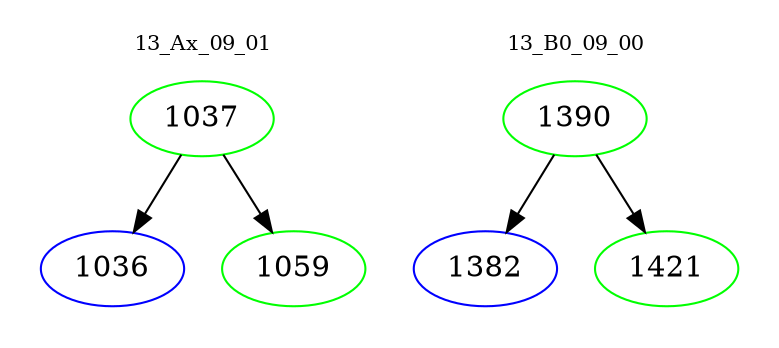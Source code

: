 digraph{
subgraph cluster_0 {
color = white
label = "13_Ax_09_01";
fontsize=10;
T0_1037 [label="1037", color="green"]
T0_1037 -> T0_1036 [color="black"]
T0_1036 [label="1036", color="blue"]
T0_1037 -> T0_1059 [color="black"]
T0_1059 [label="1059", color="green"]
}
subgraph cluster_1 {
color = white
label = "13_B0_09_00";
fontsize=10;
T1_1390 [label="1390", color="green"]
T1_1390 -> T1_1382 [color="black"]
T1_1382 [label="1382", color="blue"]
T1_1390 -> T1_1421 [color="black"]
T1_1421 [label="1421", color="green"]
}
}
